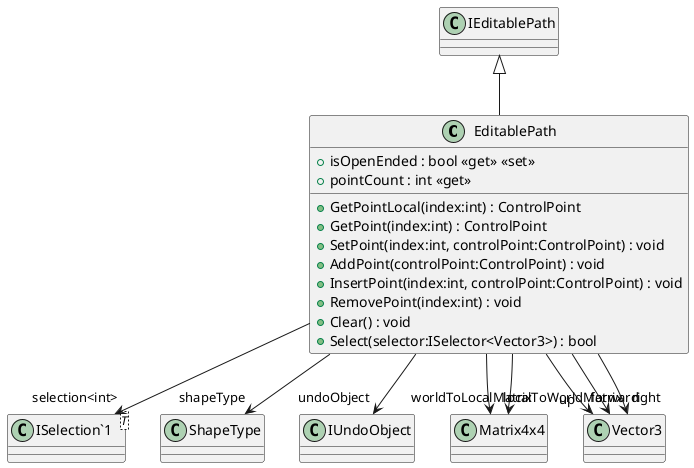 @startuml
class EditablePath {
    + isOpenEnded : bool <<get>> <<set>>
    + pointCount : int <<get>>
    + GetPointLocal(index:int) : ControlPoint
    + GetPoint(index:int) : ControlPoint
    + SetPoint(index:int, controlPoint:ControlPoint) : void
    + AddPoint(controlPoint:ControlPoint) : void
    + InsertPoint(index:int, controlPoint:ControlPoint) : void
    + RemovePoint(index:int) : void
    + Clear() : void
    + Select(selector:ISelector<Vector3>) : bool
}
class "ISelection`1"<T> {
}
IEditablePath <|-- EditablePath
EditablePath --> "shapeType" ShapeType
EditablePath --> "undoObject" IUndoObject
EditablePath --> "localToWorldMatrix" Matrix4x4
EditablePath --> "forward" Vector3
EditablePath --> "up" Vector3
EditablePath --> "right" Vector3
EditablePath --> "worldToLocalMatrix" Matrix4x4
EditablePath --> "selection<int>" "ISelection`1"
@enduml
